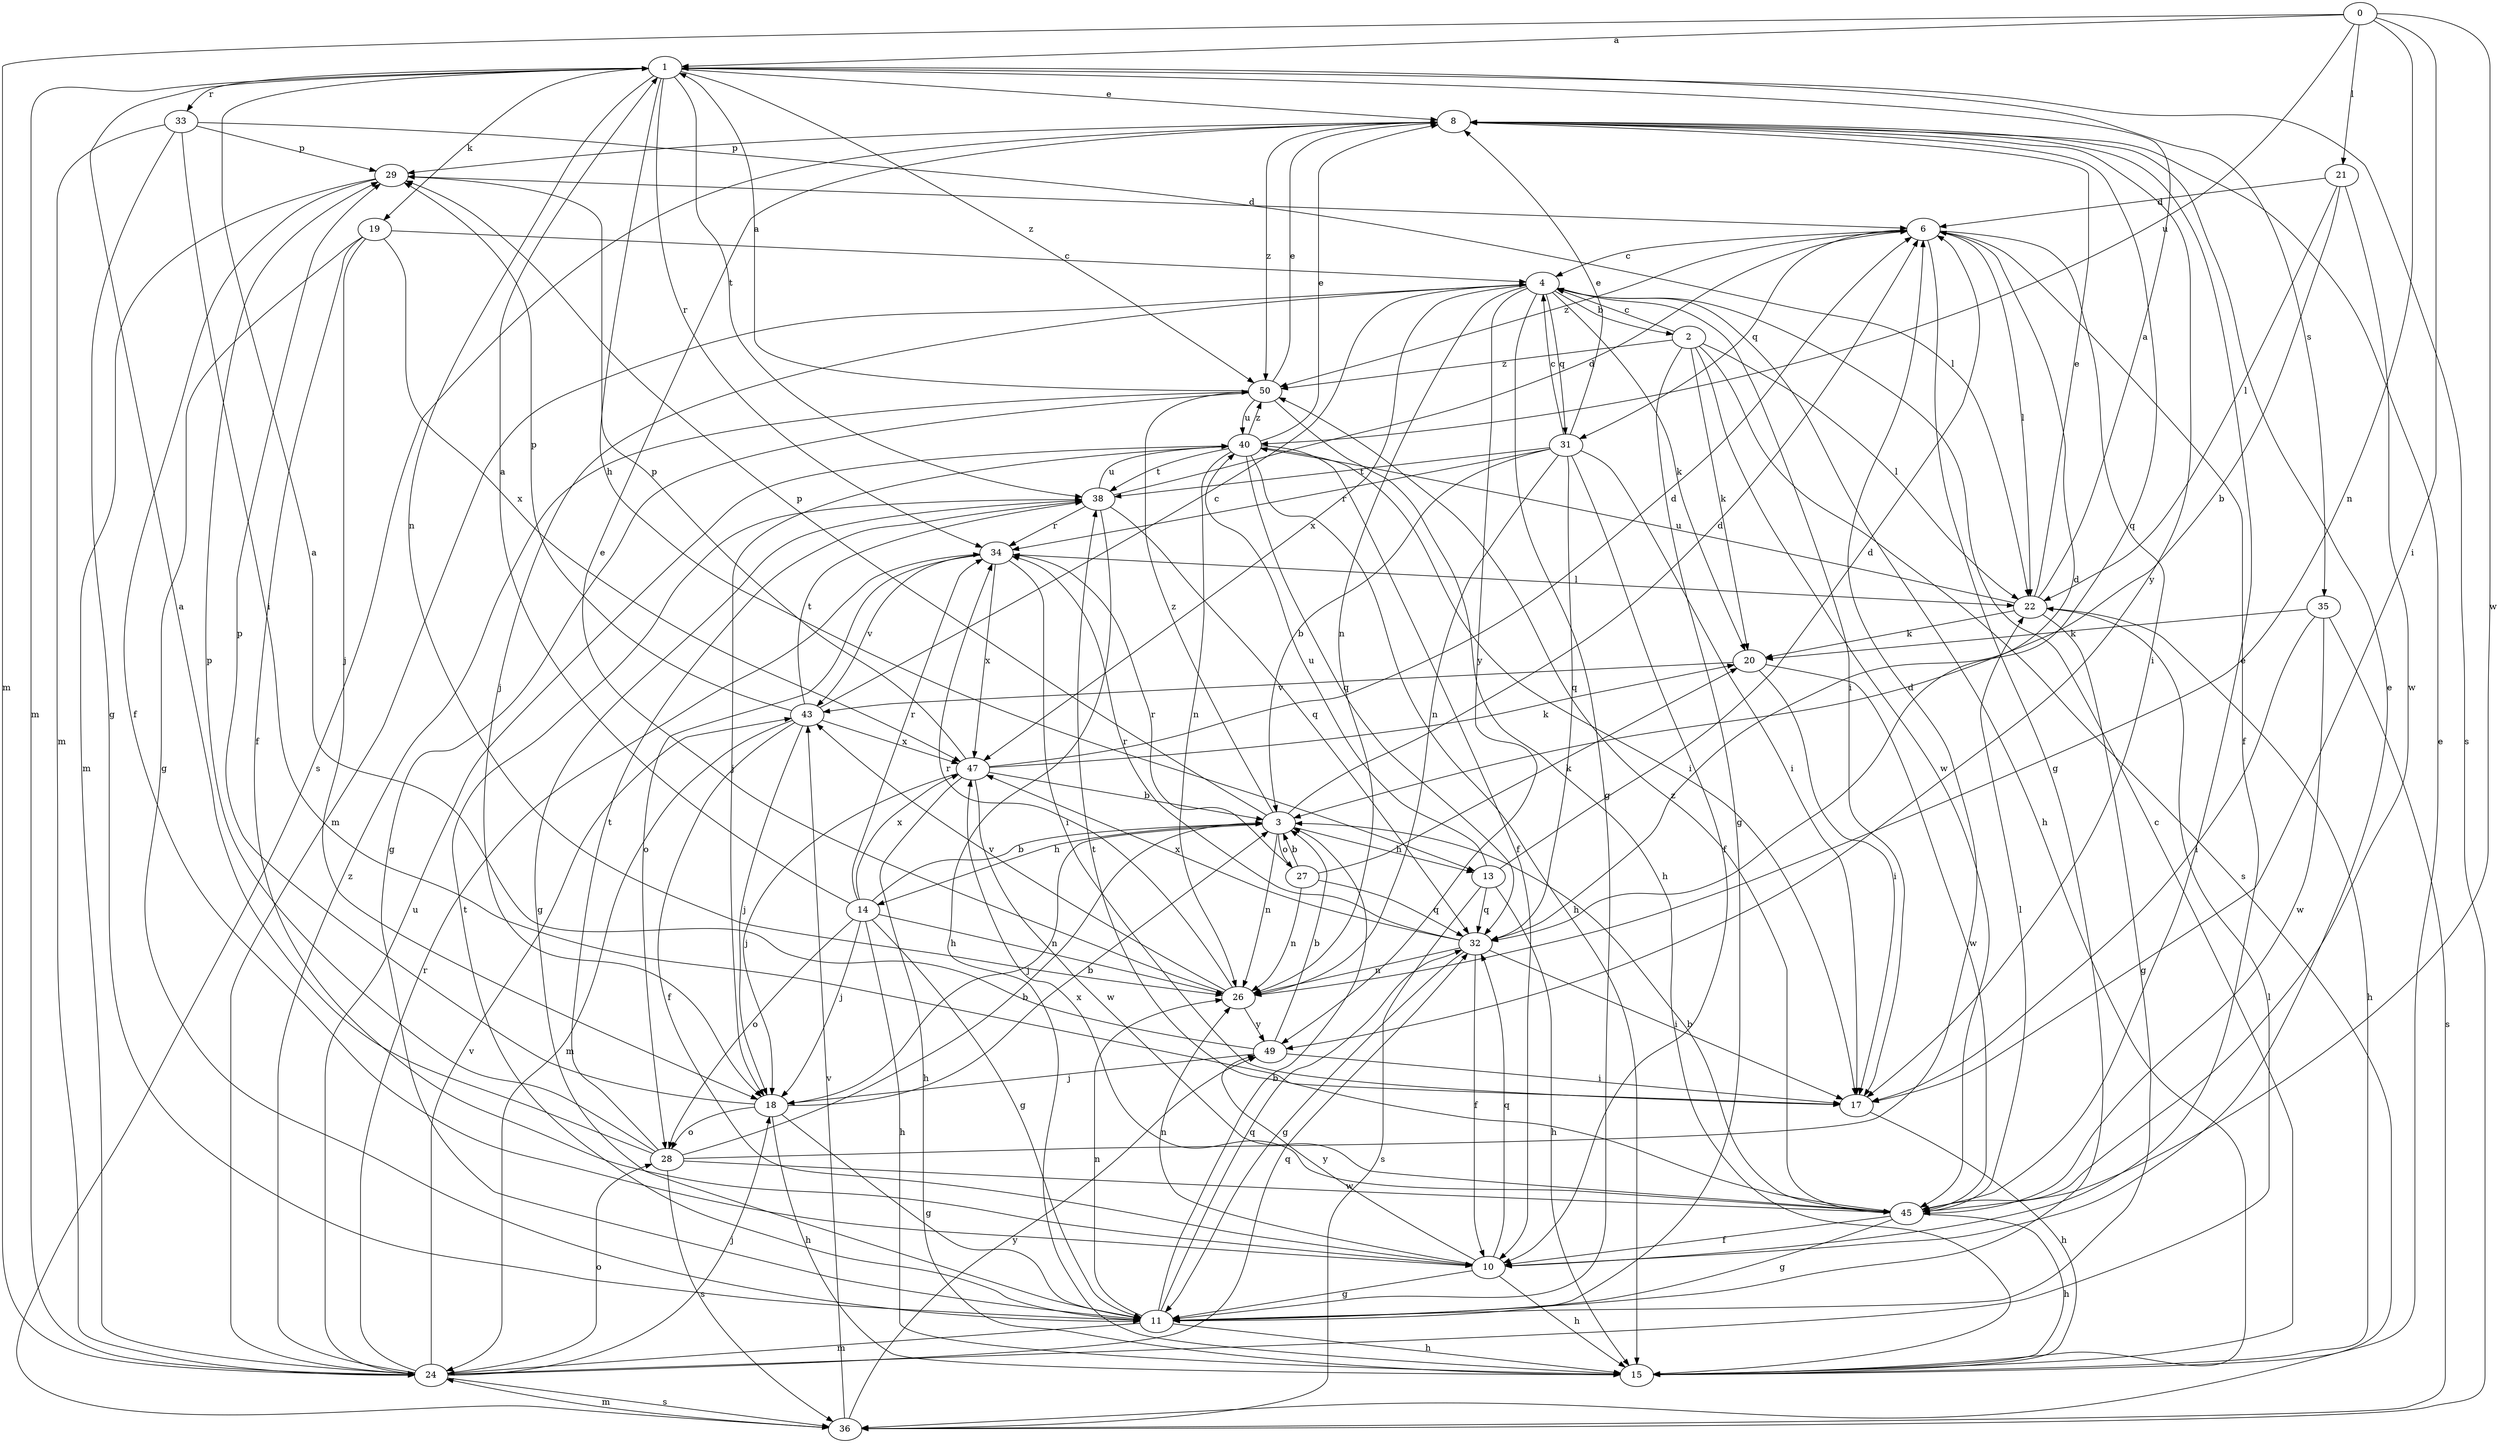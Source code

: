 strict digraph  {
0;
1;
2;
3;
4;
6;
8;
10;
11;
13;
14;
15;
17;
18;
19;
20;
21;
22;
24;
26;
27;
28;
29;
31;
32;
33;
34;
35;
36;
38;
40;
43;
45;
47;
49;
50;
0 -> 1  [label=a];
0 -> 17  [label=i];
0 -> 21  [label=l];
0 -> 24  [label=m];
0 -> 26  [label=n];
0 -> 40  [label=u];
0 -> 45  [label=w];
1 -> 8  [label=e];
1 -> 13  [label=h];
1 -> 19  [label=k];
1 -> 24  [label=m];
1 -> 26  [label=n];
1 -> 33  [label=r];
1 -> 34  [label=r];
1 -> 35  [label=s];
1 -> 36  [label=s];
1 -> 38  [label=t];
1 -> 50  [label=z];
2 -> 4  [label=c];
2 -> 11  [label=g];
2 -> 20  [label=k];
2 -> 22  [label=l];
2 -> 36  [label=s];
2 -> 45  [label=w];
2 -> 50  [label=z];
3 -> 6  [label=d];
3 -> 13  [label=h];
3 -> 14  [label=h];
3 -> 18  [label=j];
3 -> 26  [label=n];
3 -> 27  [label=o];
3 -> 29  [label=p];
3 -> 50  [label=z];
4 -> 2  [label=b];
4 -> 11  [label=g];
4 -> 15  [label=h];
4 -> 17  [label=i];
4 -> 18  [label=j];
4 -> 20  [label=k];
4 -> 24  [label=m];
4 -> 26  [label=n];
4 -> 31  [label=q];
4 -> 47  [label=x];
4 -> 49  [label=y];
6 -> 4  [label=c];
6 -> 10  [label=f];
6 -> 11  [label=g];
6 -> 17  [label=i];
6 -> 22  [label=l];
6 -> 31  [label=q];
6 -> 50  [label=z];
8 -> 29  [label=p];
8 -> 32  [label=q];
8 -> 36  [label=s];
8 -> 49  [label=y];
8 -> 50  [label=z];
10 -> 8  [label=e];
10 -> 11  [label=g];
10 -> 15  [label=h];
10 -> 26  [label=n];
10 -> 32  [label=q];
10 -> 49  [label=y];
11 -> 3  [label=b];
11 -> 15  [label=h];
11 -> 24  [label=m];
11 -> 26  [label=n];
11 -> 32  [label=q];
11 -> 38  [label=t];
13 -> 6  [label=d];
13 -> 15  [label=h];
13 -> 32  [label=q];
13 -> 36  [label=s];
13 -> 40  [label=u];
14 -> 1  [label=a];
14 -> 3  [label=b];
14 -> 11  [label=g];
14 -> 15  [label=h];
14 -> 18  [label=j];
14 -> 26  [label=n];
14 -> 28  [label=o];
14 -> 34  [label=r];
14 -> 47  [label=x];
15 -> 4  [label=c];
15 -> 8  [label=e];
17 -> 15  [label=h];
18 -> 3  [label=b];
18 -> 11  [label=g];
18 -> 15  [label=h];
18 -> 28  [label=o];
18 -> 29  [label=p];
19 -> 4  [label=c];
19 -> 10  [label=f];
19 -> 11  [label=g];
19 -> 18  [label=j];
19 -> 47  [label=x];
20 -> 17  [label=i];
20 -> 43  [label=v];
20 -> 45  [label=w];
21 -> 3  [label=b];
21 -> 6  [label=d];
21 -> 22  [label=l];
21 -> 45  [label=w];
22 -> 1  [label=a];
22 -> 8  [label=e];
22 -> 11  [label=g];
22 -> 15  [label=h];
22 -> 20  [label=k];
22 -> 40  [label=u];
24 -> 18  [label=j];
24 -> 22  [label=l];
24 -> 28  [label=o];
24 -> 32  [label=q];
24 -> 34  [label=r];
24 -> 36  [label=s];
24 -> 40  [label=u];
24 -> 43  [label=v];
24 -> 50  [label=z];
26 -> 8  [label=e];
26 -> 34  [label=r];
26 -> 43  [label=v];
26 -> 49  [label=y];
27 -> 3  [label=b];
27 -> 20  [label=k];
27 -> 26  [label=n];
27 -> 32  [label=q];
27 -> 34  [label=r];
28 -> 1  [label=a];
28 -> 3  [label=b];
28 -> 6  [label=d];
28 -> 29  [label=p];
28 -> 36  [label=s];
28 -> 38  [label=t];
28 -> 45  [label=w];
29 -> 6  [label=d];
29 -> 10  [label=f];
29 -> 24  [label=m];
31 -> 3  [label=b];
31 -> 4  [label=c];
31 -> 8  [label=e];
31 -> 10  [label=f];
31 -> 17  [label=i];
31 -> 26  [label=n];
31 -> 32  [label=q];
31 -> 34  [label=r];
31 -> 38  [label=t];
32 -> 6  [label=d];
32 -> 10  [label=f];
32 -> 11  [label=g];
32 -> 17  [label=i];
32 -> 26  [label=n];
32 -> 34  [label=r];
32 -> 47  [label=x];
33 -> 11  [label=g];
33 -> 17  [label=i];
33 -> 22  [label=l];
33 -> 24  [label=m];
33 -> 29  [label=p];
34 -> 17  [label=i];
34 -> 22  [label=l];
34 -> 28  [label=o];
34 -> 43  [label=v];
34 -> 47  [label=x];
35 -> 17  [label=i];
35 -> 20  [label=k];
35 -> 36  [label=s];
35 -> 45  [label=w];
36 -> 24  [label=m];
36 -> 43  [label=v];
36 -> 49  [label=y];
38 -> 6  [label=d];
38 -> 11  [label=g];
38 -> 15  [label=h];
38 -> 32  [label=q];
38 -> 34  [label=r];
38 -> 40  [label=u];
40 -> 8  [label=e];
40 -> 10  [label=f];
40 -> 15  [label=h];
40 -> 17  [label=i];
40 -> 18  [label=j];
40 -> 26  [label=n];
40 -> 32  [label=q];
40 -> 38  [label=t];
40 -> 50  [label=z];
43 -> 4  [label=c];
43 -> 10  [label=f];
43 -> 18  [label=j];
43 -> 24  [label=m];
43 -> 29  [label=p];
43 -> 38  [label=t];
43 -> 47  [label=x];
45 -> 3  [label=b];
45 -> 8  [label=e];
45 -> 10  [label=f];
45 -> 11  [label=g];
45 -> 15  [label=h];
45 -> 22  [label=l];
45 -> 38  [label=t];
45 -> 47  [label=x];
45 -> 50  [label=z];
47 -> 3  [label=b];
47 -> 6  [label=d];
47 -> 15  [label=h];
47 -> 18  [label=j];
47 -> 20  [label=k];
47 -> 29  [label=p];
47 -> 45  [label=w];
49 -> 1  [label=a];
49 -> 3  [label=b];
49 -> 17  [label=i];
49 -> 18  [label=j];
50 -> 1  [label=a];
50 -> 8  [label=e];
50 -> 11  [label=g];
50 -> 15  [label=h];
50 -> 40  [label=u];
}
